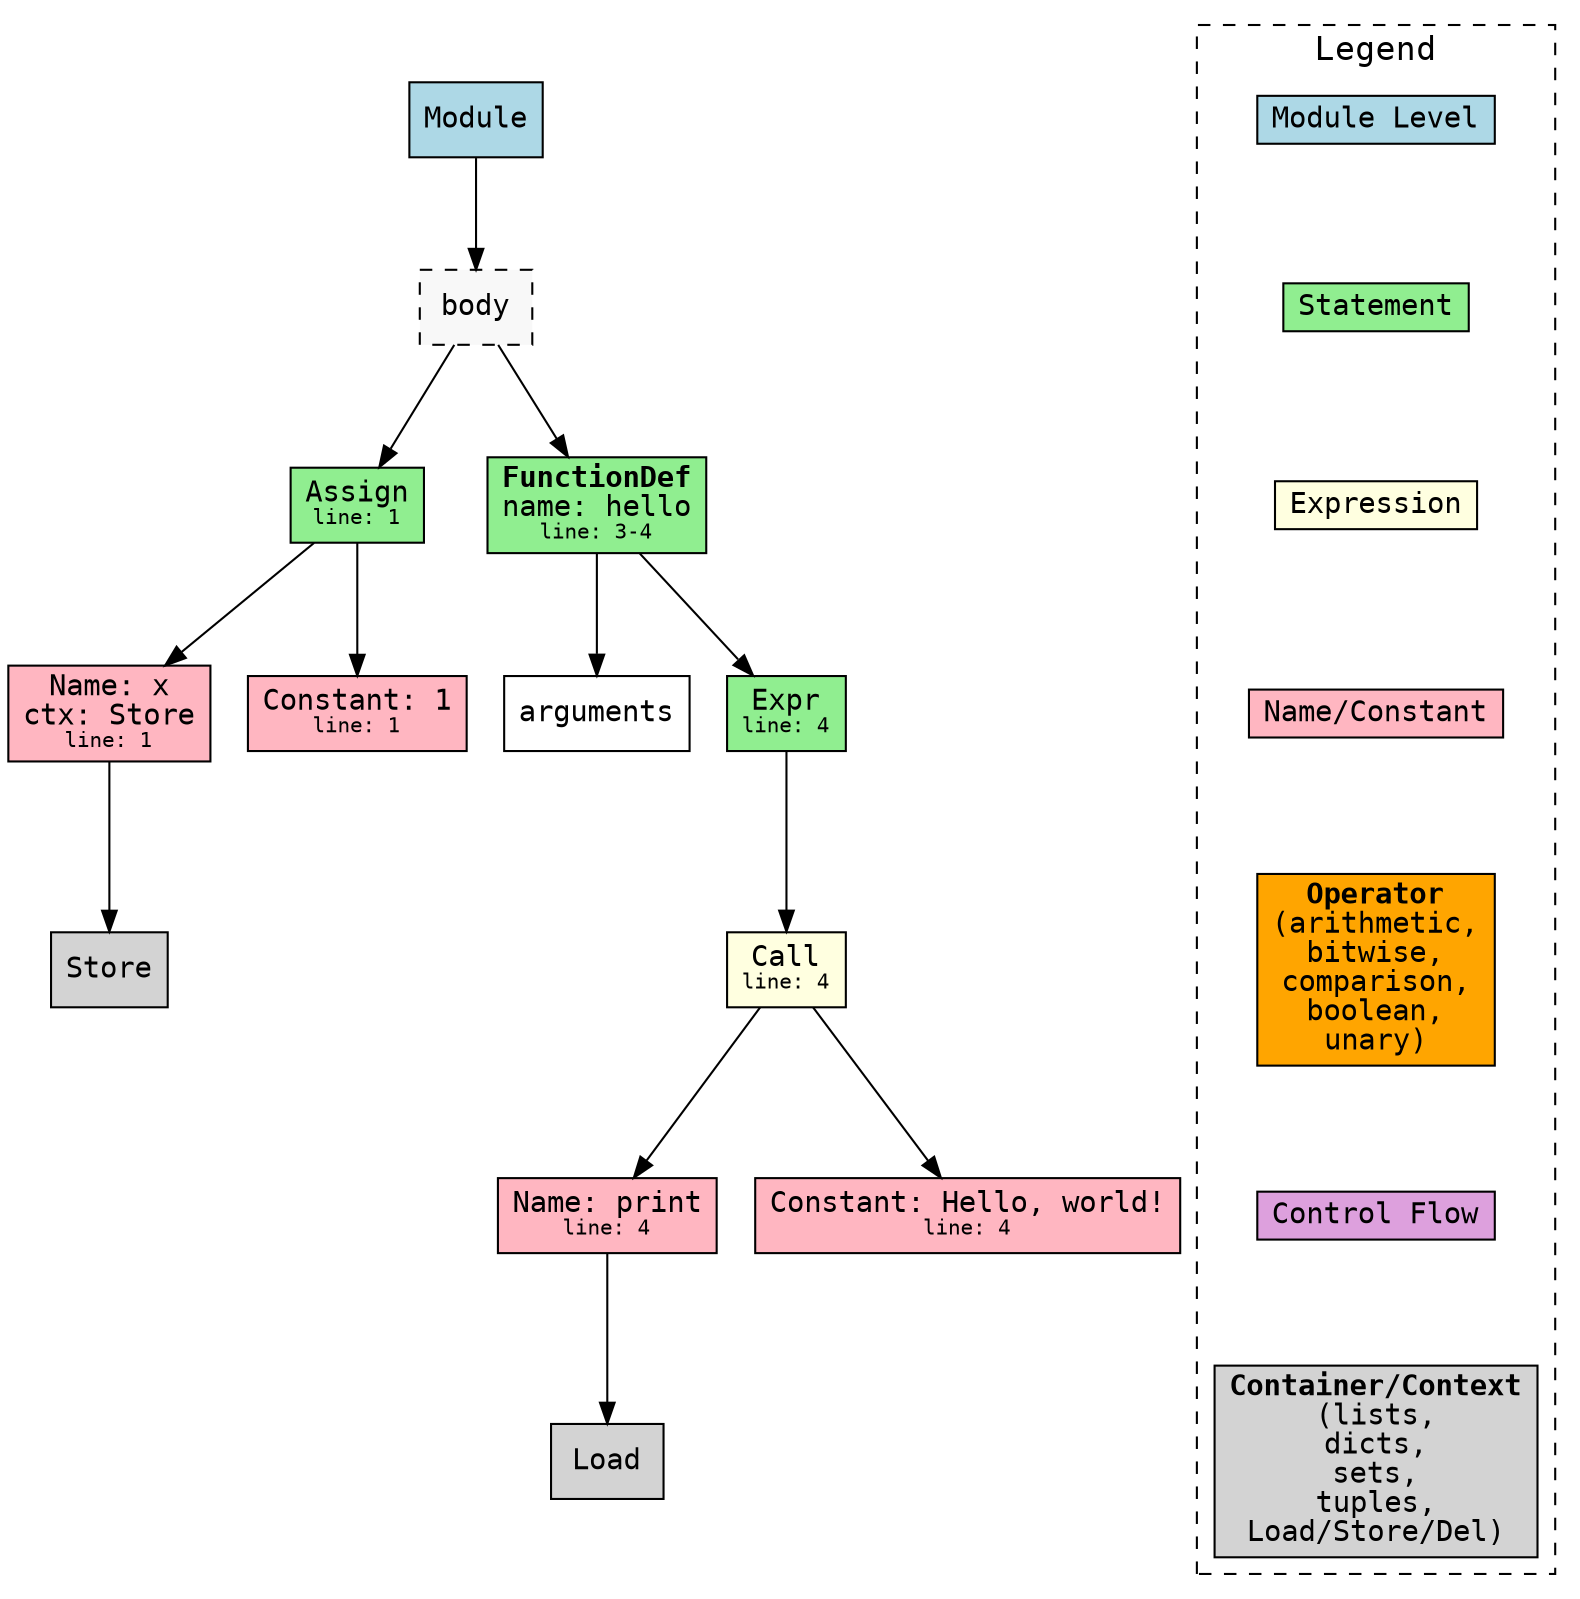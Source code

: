 digraph ast {
	node [fontname=Consolas margin="0.1,0.05" shape=box]
	graph [rankdir=TB ranksep=0.75]
	edge [fontname=Consolas fontsize=10]
	node_1 [label=<Module> fillcolor=lightblue shape=box style=filled]
	node_2 [label=<body> fillcolor="#f8f8f8" shape=box style="filled,dashed"]
	node_1 -> node_2
	node_3 [label=<Assign<BR/><FONT POINT-SIZE="10">line: 1</FONT>> fillcolor=lightgreen shape=box style=filled]
	node_2 -> node_3
	node_4 [label=<Name: x<BR/>ctx: Store<BR/><FONT POINT-SIZE="10">line: 1</FONT>> fillcolor=lightpink shape=box style=filled]
	node_3 -> node_4
	node_5 [label=<Store> fillcolor=lightgrey shape=box style=filled]
	node_4 -> node_5
	node_6 [label=<Constant: 1<BR/><FONT POINT-SIZE="10">line: 1</FONT>> fillcolor=lightpink shape=box style=filled]
	node_3 -> node_6
	node_7 [label=<<B>FunctionDef</B><BR/>name: hello<BR/><FONT POINT-SIZE="10">line: 3-4</FONT>> fillcolor=lightgreen shape=box style=filled]
	node_2 -> node_7
	node_8 [label=<arguments> fillcolor=white shape=box style=filled]
	node_7 -> node_8
	node_9 [label=<Expr<BR/><FONT POINT-SIZE="10">line: 4</FONT>> fillcolor=lightgreen shape=box style=filled]
	node_7 -> node_9
	node_10 [label=<Call<BR/><FONT POINT-SIZE="10">line: 4</FONT>> fillcolor=lightyellow shape=box style=filled]
	node_9 -> node_10
	node_11 [label=<Name: print<BR/><FONT POINT-SIZE="10">line: 4</FONT>> fillcolor=lightpink shape=box style=filled]
	node_10 -> node_11
	node_12 [label=<Load> fillcolor=lightgrey shape=box style=filled]
	node_11 -> node_12
	node_13 [label=<Constant: Hello, world!<BR/><FONT POINT-SIZE="10">line: 4</FONT>> fillcolor=lightpink shape=box style=filled]
	node_10 -> node_13
	legend_anchor [label="" height=0.01 shape=point style=invis width=0.01]
	subgraph cluster_legend {
		fontname=Consolas fontsize=16 label=Legend style=dashed
		node [fontname=Consolas height=0.3 shape=box style=filled width=1]
		legend_Module [label=<Module Level> fillcolor=lightblue]
		legend_FunctionDef [label=<Statement> fillcolor=lightgreen]
		legend_BinOp [label=<Expression> fillcolor=lightyellow]
		legend_Name [label=<Name/Constant> fillcolor=lightpink]
		legend_Add [label=<<B>Operator</B><BR/>(arithmetic,<BR/>bitwise,<BR/>comparison,<BR/>boolean,<BR/>unary)> fillcolor=orange]
		legend_If [label=<Control Flow> fillcolor=plum]
		legend_List [label=<<B>Container/Context</B><BR/>(lists,<BR/>dicts,<BR/>sets,<BR/>tuples,<BR/>Load/Store/Del)> fillcolor=lightgrey]
		rank=same
		legend_Module -> legend_FunctionDef [style=invis]
		legend_FunctionDef -> legend_BinOp [style=invis]
		legend_BinOp -> legend_Name [style=invis]
		legend_Name -> legend_Add [style=invis]
		legend_Add -> legend_If [style=invis]
		legend_If -> legend_List [style=invis]
	}
	rank=same
	legend_anchor -> legend_Module [constraint=false style=invis]
}
